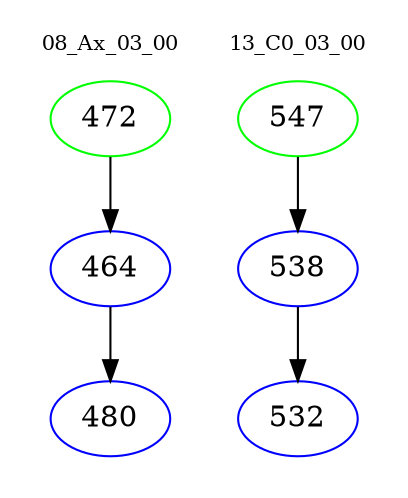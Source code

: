 digraph{
subgraph cluster_0 {
color = white
label = "08_Ax_03_00";
fontsize=10;
T0_472 [label="472", color="green"]
T0_472 -> T0_464 [color="black"]
T0_464 [label="464", color="blue"]
T0_464 -> T0_480 [color="black"]
T0_480 [label="480", color="blue"]
}
subgraph cluster_1 {
color = white
label = "13_C0_03_00";
fontsize=10;
T1_547 [label="547", color="green"]
T1_547 -> T1_538 [color="black"]
T1_538 [label="538", color="blue"]
T1_538 -> T1_532 [color="black"]
T1_532 [label="532", color="blue"]
}
}
